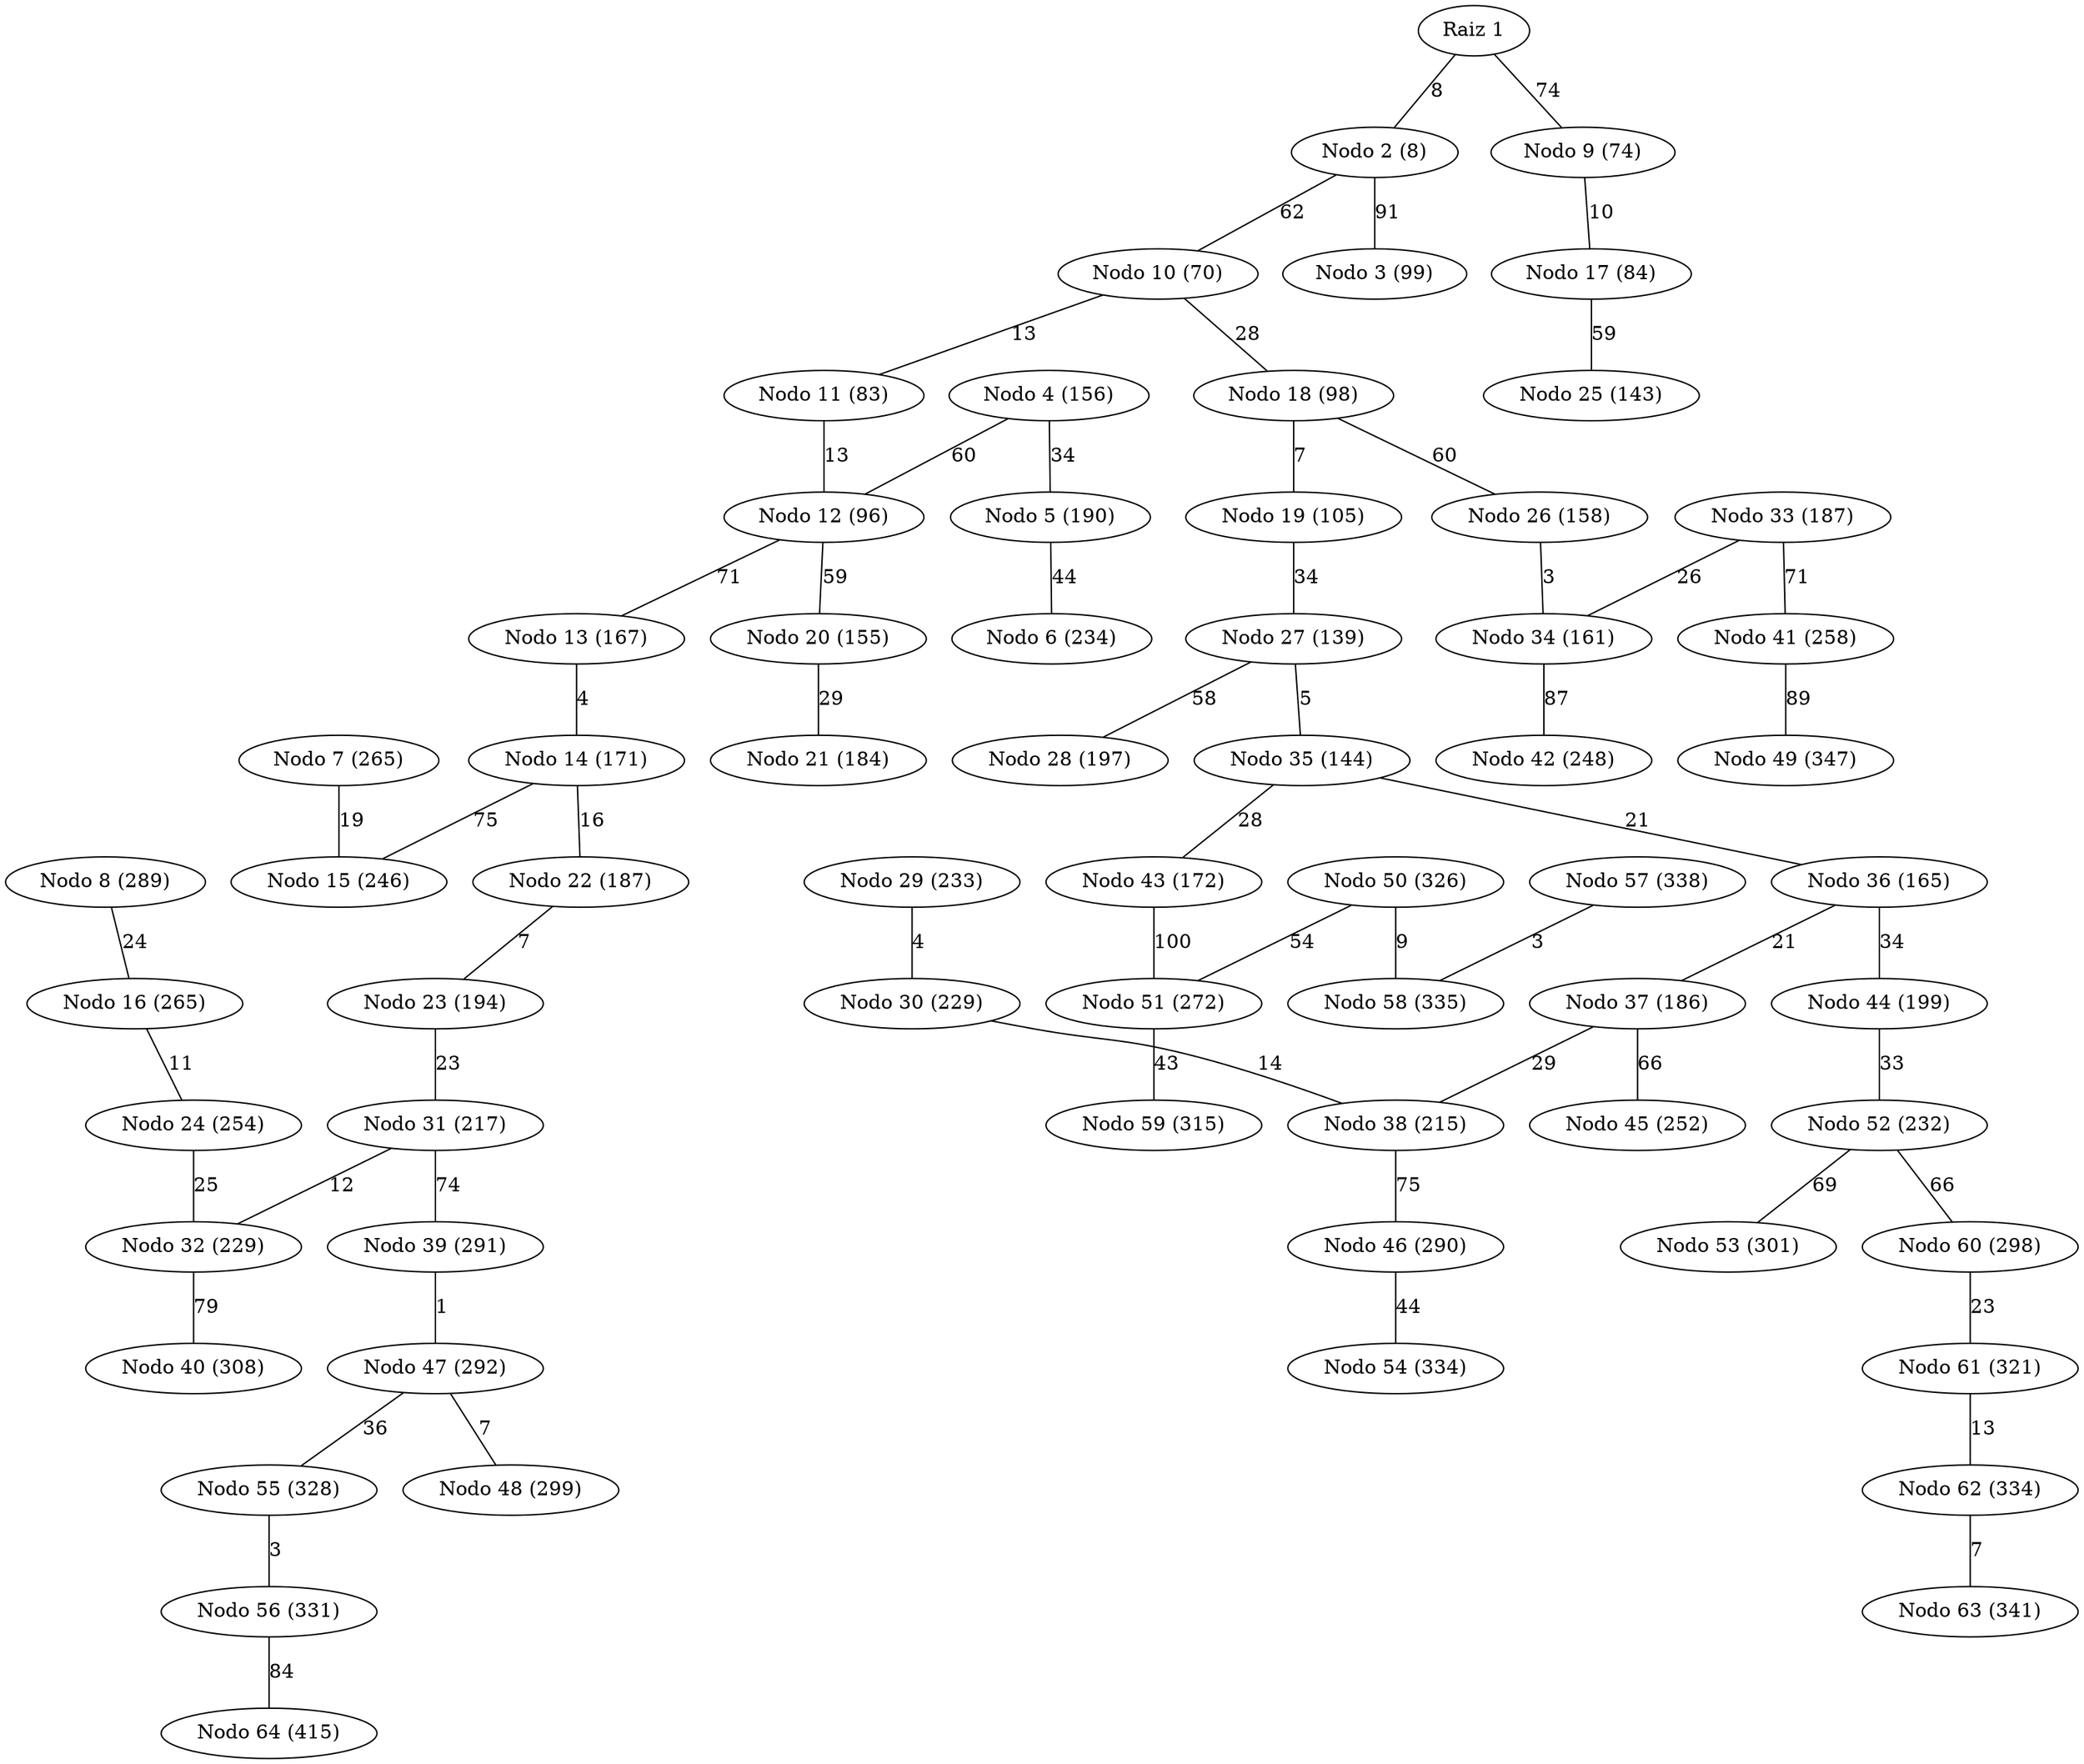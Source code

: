 graph arbol_dijkstra_G_1 {
    "1" [label="Raiz 1"];
    "2" [label="Nodo 2 (8)"];
    "10" [label="Nodo 10 (70)"];
    "9" [label="Nodo 9 (74)"];
    "11" [label="Nodo 11 (83)"];
    "17" [label="Nodo 17 (84)"];
    "12" [label="Nodo 12 (96)"];
    "18" [label="Nodo 18 (98)"];
    "3" [label="Nodo 3 (99)"];
    "19" [label="Nodo 19 (105)"];
    "27" [label="Nodo 27 (139)"];
    "25" [label="Nodo 25 (143)"];
    "35" [label="Nodo 35 (144)"];
    "20" [label="Nodo 20 (155)"];
    "4" [label="Nodo 4 (156)"];
    "26" [label="Nodo 26 (158)"];
    "34" [label="Nodo 34 (161)"];
    "36" [label="Nodo 36 (165)"];
    "13" [label="Nodo 13 (167)"];
    "14" [label="Nodo 14 (171)"];
    "43" [label="Nodo 43 (172)"];
    "21" [label="Nodo 21 (184)"];
    "37" [label="Nodo 37 (186)"];
    "33" [label="Nodo 33 (187)"];
    "22" [label="Nodo 22 (187)"];
    "5" [label="Nodo 5 (190)"];
    "23" [label="Nodo 23 (194)"];
    "28" [label="Nodo 28 (197)"];
    "44" [label="Nodo 44 (199)"];
    "38" [label="Nodo 38 (215)"];
    "31" [label="Nodo 31 (217)"];
    "32" [label="Nodo 32 (229)"];
    "30" [label="Nodo 30 (229)"];
    "52" [label="Nodo 52 (232)"];
    "29" [label="Nodo 29 (233)"];
    "6" [label="Nodo 6 (234)"];
    "15" [label="Nodo 15 (246)"];
    "42" [label="Nodo 42 (248)"];
    "45" [label="Nodo 45 (252)"];
    "24" [label="Nodo 24 (254)"];
    "41" [label="Nodo 41 (258)"];
    "16" [label="Nodo 16 (265)"];
    "7" [label="Nodo 7 (265)"];
    "51" [label="Nodo 51 (272)"];
    "8" [label="Nodo 8 (289)"];
    "46" [label="Nodo 46 (290)"];
    "39" [label="Nodo 39 (291)"];
    "47" [label="Nodo 47 (292)"];
    "60" [label="Nodo 60 (298)"];
    "48" [label="Nodo 48 (299)"];
    "53" [label="Nodo 53 (301)"];
    "40" [label="Nodo 40 (308)"];
    "59" [label="Nodo 59 (315)"];
    "61" [label="Nodo 61 (321)"];
    "50" [label="Nodo 50 (326)"];
    "55" [label="Nodo 55 (328)"];
    "56" [label="Nodo 56 (331)"];
    "62" [label="Nodo 62 (334)"];
    "54" [label="Nodo 54 (334)"];
    "58" [label="Nodo 58 (335)"];
    "57" [label="Nodo 57 (338)"];
    "63" [label="Nodo 63 (341)"];
    "49" [label="Nodo 49 (347)"];
    "64" [label="Nodo 64 (415)"];
    1 -- 2 [label="8"];
    2 -- 3 [label="91"];
    4 -- 12 [label="60"];
    4 -- 5 [label="34"];
    5 -- 6 [label="44"];
    7 -- 15 [label="19"];
    8 -- 16 [label="24"];
    1 -- 9 [label="74"];
    2 -- 10 [label="62"];
    10 -- 11 [label="13"];
    11 -- 12 [label="13"];
    12 -- 13 [label="71"];
    13 -- 14 [label="4"];
    14 -- 15 [label="75"];
    16 -- 24 [label="11"];
    9 -- 17 [label="10"];
    10 -- 18 [label="28"];
    18 -- 19 [label="7"];
    12 -- 20 [label="59"];
    20 -- 21 [label="29"];
    14 -- 22 [label="16"];
    22 -- 23 [label="7"];
    24 -- 32 [label="25"];
    17 -- 25 [label="59"];
    18 -- 26 [label="60"];
    19 -- 27 [label="34"];
    27 -- 28 [label="58"];
    29 -- 30 [label="4"];
    30 -- 38 [label="14"];
    23 -- 31 [label="23"];
    31 -- 32 [label="12"];
    33 -- 34 [label="26"];
    26 -- 34 [label="3"];
    27 -- 35 [label="5"];
    35 -- 36 [label="21"];
    36 -- 37 [label="21"];
    37 -- 38 [label="29"];
    31 -- 39 [label="74"];
    32 -- 40 [label="79"];
    33 -- 41 [label="71"];
    34 -- 42 [label="87"];
    35 -- 43 [label="28"];
    36 -- 44 [label="34"];
    37 -- 45 [label="66"];
    38 -- 46 [label="75"];
    39 -- 47 [label="1"];
    47 -- 48 [label="7"];
    41 -- 49 [label="89"];
    50 -- 51 [label="54"];
    43 -- 51 [label="100"];
    44 -- 52 [label="33"];
    52 -- 53 [label="69"];
    46 -- 54 [label="44"];
    47 -- 55 [label="36"];
    55 -- 56 [label="3"];
    57 -- 58 [label="3"];
    50 -- 58 [label="9"];
    51 -- 59 [label="43"];
    52 -- 60 [label="66"];
    60 -- 61 [label="23"];
    61 -- 62 [label="13"];
    62 -- 63 [label="7"];
    56 -- 64 [label="84"];
}